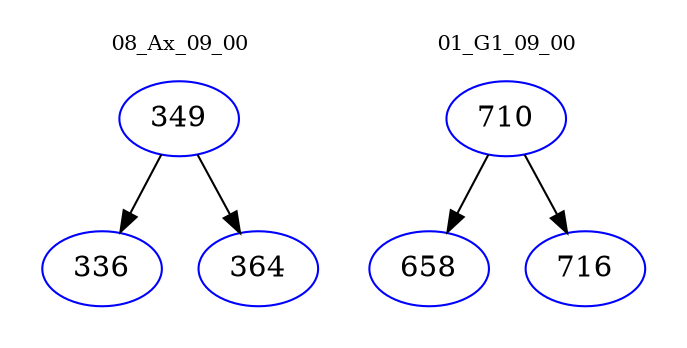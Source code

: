 digraph{
subgraph cluster_0 {
color = white
label = "08_Ax_09_00";
fontsize=10;
T0_349 [label="349", color="blue"]
T0_349 -> T0_336 [color="black"]
T0_336 [label="336", color="blue"]
T0_349 -> T0_364 [color="black"]
T0_364 [label="364", color="blue"]
}
subgraph cluster_1 {
color = white
label = "01_G1_09_00";
fontsize=10;
T1_710 [label="710", color="blue"]
T1_710 -> T1_658 [color="black"]
T1_658 [label="658", color="blue"]
T1_710 -> T1_716 [color="black"]
T1_716 [label="716", color="blue"]
}
}
